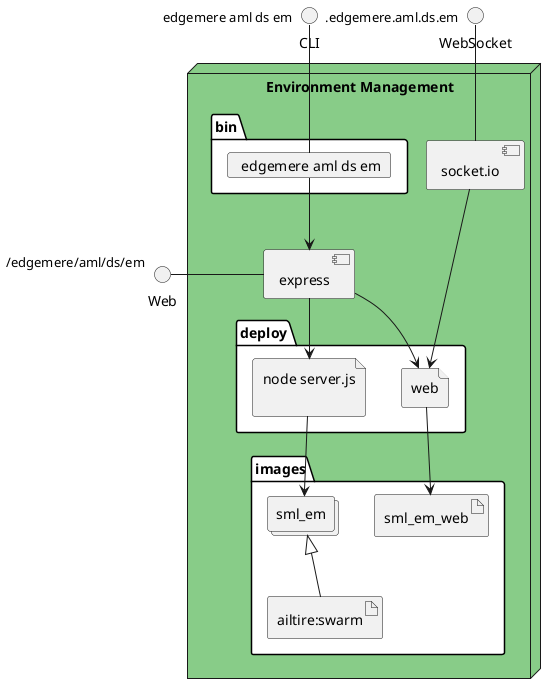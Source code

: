 @startuml
  interface CLI
  interface Web
  interface WebSocket
node "Environment Management" #88cc88 {
  component express as REST
  component socket.io as socket
  folder bin #ffffff {
    card " edgemere aml ds em" as binName
  }
  binName --> REST

  folder deploy #ffffff {
      file "node server.js\n" as sml_em_container
      REST --> sml_em_container

  
    file "web" as web_container
    REST --> web_container
    socket ---> web_container
  
  }
  folder images #ffffff {
    collections "sml_em" as sml_emimage
    artifact "ailtire:swarm" as ailtireswarm
    sml_emimage <|-- ailtireswarm
    sml_em_container --> sml_emimage

  
      artifact "sml_em_web" as sml_em_web
      web_container --> sml_em_web
    
  }
}
CLI " edgemere aml ds em" -- binName
Web "/edgemere/aml/ds/em" - REST
WebSocket ".edgemere.aml.ds.em" -- socket

@enduml
